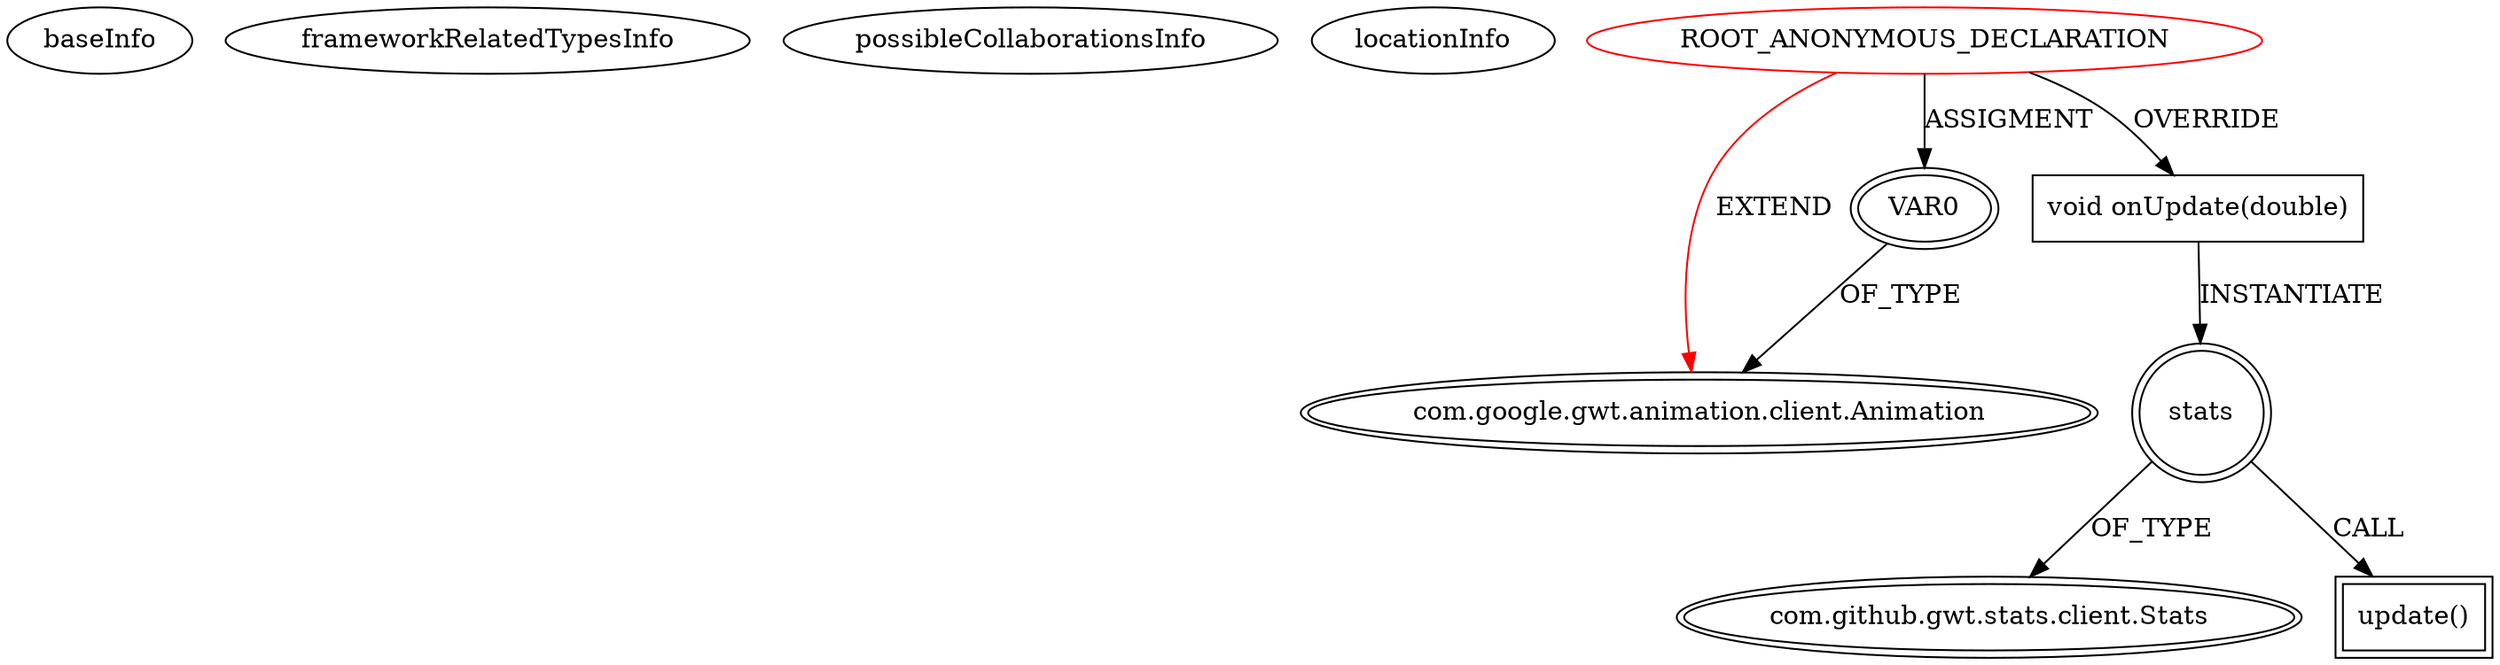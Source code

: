 digraph {
baseInfo[graphId=4574,category="extension_graph",isAnonymous=true,possibleRelation=false]
frameworkRelatedTypesInfo[0="com.google.gwt.animation.client.Animation"]
possibleCollaborationsInfo[]
locationInfo[projectName="vatula-gwt.threejs",filePath="/vatula-gwt.threejs/gwt.threejs-master/demo/Globe/src/gwt/threejs/globe/client/Globe.java",contextSignature="void initGlobe()",graphId="4574"]
0[label="ROOT_ANONYMOUS_DECLARATION",vertexType="ROOT_ANONYMOUS_DECLARATION",isFrameworkType=false,color=red]
1[label="com.google.gwt.animation.client.Animation",vertexType="FRAMEWORK_CLASS_TYPE",isFrameworkType=true,peripheries=2]
2[label="VAR0",vertexType="OUTSIDE_VARIABLE_EXPRESION",isFrameworkType=true,peripheries=2]
4[label="void onUpdate(double)",vertexType="OVERRIDING_METHOD_DECLARATION",isFrameworkType=false,shape=box]
5[label="stats",vertexType="VARIABLE_EXPRESION",isFrameworkType=true,peripheries=2,shape=circle]
7[label="com.github.gwt.stats.client.Stats",vertexType="FRAMEWORK_CLASS_TYPE",isFrameworkType=true,peripheries=2]
6[label="update()",vertexType="INSIDE_CALL",isFrameworkType=true,peripheries=2,shape=box]
0->1[label="EXTEND",color=red]
0->2[label="ASSIGMENT"]
2->1[label="OF_TYPE"]
0->4[label="OVERRIDE"]
4->5[label="INSTANTIATE"]
5->7[label="OF_TYPE"]
5->6[label="CALL"]
}
